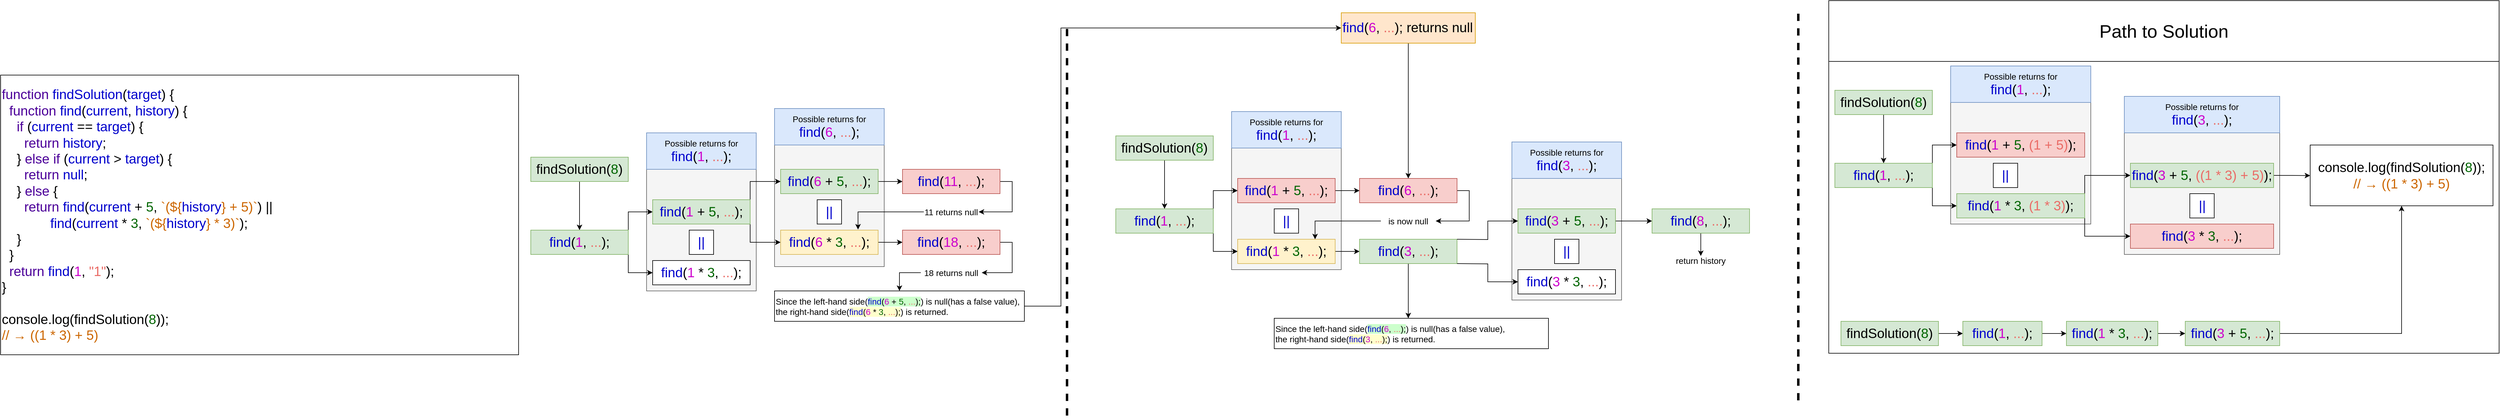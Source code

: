 <mxfile version="15.8.6" type="device"><diagram id="VNE1NAJ3izQ376dglP1c" name="Page-1"><mxGraphModel dx="3537" dy="875" grid="1" gridSize="10" guides="1" tooltips="1" connect="1" arrows="1" fold="1" page="1" pageScale="1" pageWidth="850" pageHeight="1100" math="0" shadow="0"><root><mxCell id="0"/><mxCell id="1" parent="0"/><mxCell id="nbG6zPVfvtJCVBil9K4p-174" value="&lt;div style=&quot;font-size: 22px&quot;&gt;&lt;br&gt;&lt;/div&gt;" style="rounded=0;whiteSpace=wrap;html=1;fontSize=14;fontColor=#000000;align=center;" vertex="1" parent="1"><mxGeometry x="1300" y="320" width="1100" height="480" as="geometry"/></mxCell><mxCell id="nbG6zPVfvtJCVBil9K4p-147" value="" style="rounded=0;whiteSpace=wrap;html=1;fontSize=14;fontColor=#333333;fillColor=#f5f5f5;strokeColor=#666666;" vertex="1" parent="1"><mxGeometry x="1785" y="437.5" width="255" height="200" as="geometry"/></mxCell><mxCell id="nbG6zPVfvtJCVBil9K4p-59" value="" style="rounded=0;whiteSpace=wrap;html=1;fontSize=14;fontColor=#333333;fillColor=#f5f5f5;strokeColor=#666666;" vertex="1" parent="1"><mxGeometry x="-430" y="457.5" width="180" height="200" as="geometry"/></mxCell><mxCell id="nbG6zPVfvtJCVBil9K4p-58" value="" style="rounded=0;whiteSpace=wrap;html=1;fontSize=14;fontColor=#333333;fillColor=#f5f5f5;strokeColor=#666666;" vertex="1" parent="1"><mxGeometry x="-640" y="497.5" width="180" height="200" as="geometry"/></mxCell><mxCell id="iYoLoPa4w0xKLogR83_r-1" value="&lt;div style=&quot;font-size: 22px&quot;&gt;&lt;font style=&quot;font-size: 22px&quot;&gt;&lt;font color=&quot;#4c0099&quot;&gt;function &lt;/font&gt;&lt;font color=&quot;#0000cc&quot;&gt;findSolution&lt;/font&gt;(&lt;font color=&quot;#0000cc&quot;&gt;target&lt;/font&gt;) {&lt;/font&gt;&lt;/div&gt;&lt;div style=&quot;font-size: 22px&quot;&gt;&lt;font style=&quot;font-size: 22px&quot;&gt;&amp;nbsp; &lt;font color=&quot;#4c0099&quot;&gt;function &lt;/font&gt;&lt;font color=&quot;#0000cc&quot;&gt;find&lt;/font&gt;(&lt;font color=&quot;#0000cc&quot;&gt;current&lt;/font&gt;, &lt;font color=&quot;#0000cc&quot;&gt;history&lt;/font&gt;) {&lt;/font&gt;&lt;/div&gt;&lt;div style=&quot;font-size: 22px&quot;&gt;&lt;font style=&quot;font-size: 22px&quot;&gt;&amp;nbsp; &amp;nbsp; &lt;font color=&quot;#4c0099&quot;&gt;if &lt;/font&gt;(&lt;font color=&quot;#0000cc&quot;&gt;current &lt;/font&gt;== &lt;font color=&quot;#0000cc&quot;&gt;target&lt;/font&gt;) {&lt;/font&gt;&lt;/div&gt;&lt;div style=&quot;font-size: 22px&quot;&gt;&lt;font style=&quot;font-size: 22px&quot;&gt;&amp;nbsp; &amp;nbsp; &amp;nbsp; &lt;font color=&quot;#4c0099&quot;&gt;return &lt;/font&gt;&lt;font color=&quot;#0000cc&quot;&gt;history&lt;/font&gt;;&lt;/font&gt;&lt;/div&gt;&lt;div style=&quot;font-size: 22px&quot;&gt;&lt;font style=&quot;font-size: 22px&quot;&gt;&amp;nbsp; &amp;nbsp; } &lt;font color=&quot;#4c0099&quot;&gt;else if&lt;/font&gt; (&lt;font color=&quot;#0000cc&quot;&gt;current &lt;/font&gt;&amp;gt; &lt;font color=&quot;#0000cc&quot;&gt;target&lt;/font&gt;) {&lt;/font&gt;&lt;/div&gt;&lt;div style=&quot;font-size: 22px&quot;&gt;&lt;font style=&quot;font-size: 22px&quot;&gt;&amp;nbsp; &amp;nbsp; &amp;nbsp; &lt;font color=&quot;#4c0099&quot;&gt;return&lt;/font&gt; &lt;font color=&quot;#0000cc&quot;&gt;null&lt;/font&gt;;&lt;/font&gt;&lt;/div&gt;&lt;div style=&quot;font-size: 22px&quot;&gt;&lt;font style=&quot;font-size: 22px&quot;&gt;&amp;nbsp; &amp;nbsp; } &lt;font color=&quot;#4c0099&quot;&gt;else &lt;/font&gt;{&lt;/font&gt;&lt;/div&gt;&lt;div style=&quot;font-size: 22px&quot;&gt;&lt;font style=&quot;font-size: 22px&quot;&gt;&amp;nbsp; &amp;nbsp; &amp;nbsp; &lt;font color=&quot;#4c0099&quot;&gt;return&lt;/font&gt; &lt;font color=&quot;#0000cc&quot;&gt;find&lt;/font&gt;(&lt;font color=&quot;#0000cc&quot;&gt;current &lt;/font&gt;+ &lt;font color=&quot;#006600&quot;&gt;5&lt;/font&gt;, &lt;font color=&quot;#cc6600&quot;&gt;`(${&lt;/font&gt;&lt;font color=&quot;#0000cc&quot;&gt;history&lt;/font&gt;&lt;font color=&quot;#cc6600&quot;&gt;} + 5)`&lt;/font&gt;) ||&lt;/font&gt;&lt;/div&gt;&lt;div style=&quot;font-size: 22px&quot;&gt;&lt;font style=&quot;font-size: 22px&quot;&gt;&amp;nbsp; &amp;nbsp; &amp;nbsp; &amp;nbsp; &amp;nbsp; &amp;nbsp; &amp;nbsp;&lt;font color=&quot;#0000cc&quot;&gt;find&lt;/font&gt;(&lt;font color=&quot;#0000cc&quot;&gt;current &lt;/font&gt;* &lt;font color=&quot;#006600&quot;&gt;3&lt;/font&gt;, &lt;font color=&quot;#cc6600&quot;&gt;`(${&lt;/font&gt;&lt;font color=&quot;#0000cc&quot;&gt;history&lt;/font&gt;&lt;font color=&quot;#cc6600&quot;&gt;} * 3)`&lt;/font&gt;);&lt;/font&gt;&lt;/div&gt;&lt;div style=&quot;font-size: 22px&quot;&gt;&lt;font style=&quot;font-size: 22px&quot;&gt;&amp;nbsp; &amp;nbsp; }&lt;/font&gt;&lt;/div&gt;&lt;div style=&quot;font-size: 22px&quot;&gt;&lt;font style=&quot;font-size: 22px&quot;&gt;&amp;nbsp; }&lt;/font&gt;&lt;/div&gt;&lt;div style=&quot;font-size: 22px&quot;&gt;&lt;font style=&quot;font-size: 22px&quot;&gt;&amp;nbsp; &lt;font color=&quot;#4c0099&quot;&gt;return &lt;/font&gt;&lt;font color=&quot;#0000cc&quot;&gt;find&lt;/font&gt;(&lt;font color=&quot;#cc00cc&quot;&gt;1&lt;/font&gt;, &lt;font color=&quot;#ea6b66&quot;&gt;&quot;1&quot;&lt;/font&gt;);&lt;/font&gt;&lt;/div&gt;&lt;div style=&quot;font-size: 22px&quot;&gt;&lt;font style=&quot;font-size: 22px&quot;&gt;}&lt;/font&gt;&lt;/div&gt;&lt;div style=&quot;font-size: 22px&quot;&gt;&lt;font style=&quot;font-size: 22px&quot;&gt;&lt;br&gt;&lt;/font&gt;&lt;/div&gt;&lt;div style=&quot;font-size: 22px&quot;&gt;&lt;font style=&quot;font-size: 22px&quot;&gt;console.log(findSolution(&lt;font color=&quot;#006600&quot;&gt;8&lt;/font&gt;));&lt;/font&gt;&lt;/div&gt;&lt;div style=&quot;font-size: 22px&quot;&gt;&lt;font style=&quot;font-size: 22px&quot; color=&quot;#cc6600&quot;&gt;// → ((1 * 3) + 5)&lt;/font&gt;&lt;/div&gt;" style="rounded=0;whiteSpace=wrap;html=1;align=left;" parent="1" vertex="1"><mxGeometry x="-1700" y="342.5" width="850" height="460" as="geometry"/></mxCell><mxCell id="nbG6zPVfvtJCVBil9K4p-108" style="edgeStyle=orthogonalEdgeStyle;rounded=0;orthogonalLoop=1;jettySize=auto;html=1;exitX=0.5;exitY=1;exitDx=0;exitDy=0;entryX=0.5;entryY=0;entryDx=0;entryDy=0;fontSize=14;fontColor=#FFFF99;" edge="1" parent="1" source="nbG6zPVfvtJCVBil9K4p-18" target="nbG6zPVfvtJCVBil9K4p-20"><mxGeometry relative="1" as="geometry"/></mxCell><mxCell id="nbG6zPVfvtJCVBil9K4p-18" value="&lt;span style=&quot;font-size: 22px ; text-align: left&quot;&gt;findSolution(&lt;/span&gt;&lt;font color=&quot;#006600&quot; style=&quot;font-size: 22px ; text-align: left&quot;&gt;8&lt;/font&gt;&lt;span style=&quot;font-size: 22px ; text-align: left&quot;&gt;)&lt;/span&gt;" style="rounded=0;whiteSpace=wrap;html=1;fillColor=#d5e8d4;strokeColor=#82b366;" vertex="1" parent="1"><mxGeometry x="-830" y="477.5" width="160" height="40" as="geometry"/></mxCell><mxCell id="nbG6zPVfvtJCVBil9K4p-39" style="edgeStyle=orthogonalEdgeStyle;rounded=0;orthogonalLoop=1;jettySize=auto;html=1;exitX=1;exitY=0;exitDx=0;exitDy=0;entryX=0;entryY=0.5;entryDx=0;entryDy=0;fontColor=#000000;" edge="1" parent="1" source="nbG6zPVfvtJCVBil9K4p-20" target="nbG6zPVfvtJCVBil9K4p-24"><mxGeometry relative="1" as="geometry"/></mxCell><mxCell id="nbG6zPVfvtJCVBil9K4p-40" style="edgeStyle=orthogonalEdgeStyle;rounded=0;orthogonalLoop=1;jettySize=auto;html=1;exitX=1;exitY=1;exitDx=0;exitDy=0;entryX=0;entryY=0.5;entryDx=0;entryDy=0;fontColor=#000000;" edge="1" parent="1" source="nbG6zPVfvtJCVBil9K4p-20" target="nbG6zPVfvtJCVBil9K4p-25"><mxGeometry relative="1" as="geometry"/></mxCell><mxCell id="nbG6zPVfvtJCVBil9K4p-20" value="&lt;font color=&quot;#0000cc&quot; style=&quot;font-size: 22px ; text-align: left&quot;&gt;find&lt;/font&gt;&lt;span style=&quot;font-size: 22px ; text-align: left&quot;&gt;(&lt;/span&gt;&lt;font color=&quot;#cc00cc&quot; style=&quot;font-size: 22px ; text-align: left&quot;&gt;1&lt;/font&gt;&lt;span style=&quot;font-size: 22px ; text-align: left&quot;&gt;, &lt;font color=&quot;#ea6b66&quot;&gt;...&lt;/font&gt;&lt;/span&gt;&lt;span style=&quot;font-size: 22px ; text-align: left&quot;&gt;);&lt;/span&gt;" style="rounded=0;whiteSpace=wrap;html=1;fillColor=#d5e8d4;strokeColor=#82b366;" vertex="1" parent="1"><mxGeometry x="-830" y="597.5" width="160" height="40" as="geometry"/></mxCell><mxCell id="nbG6zPVfvtJCVBil9K4p-37" style="edgeStyle=orthogonalEdgeStyle;rounded=0;orthogonalLoop=1;jettySize=auto;html=1;exitX=1;exitY=0;exitDx=0;exitDy=0;entryX=0;entryY=0.5;entryDx=0;entryDy=0;fontColor=#000000;" edge="1" parent="1" source="nbG6zPVfvtJCVBil9K4p-24" target="nbG6zPVfvtJCVBil9K4p-32"><mxGeometry relative="1" as="geometry"/></mxCell><mxCell id="nbG6zPVfvtJCVBil9K4p-38" style="edgeStyle=orthogonalEdgeStyle;rounded=0;orthogonalLoop=1;jettySize=auto;html=1;exitX=1;exitY=1;exitDx=0;exitDy=0;entryX=0;entryY=0.5;entryDx=0;entryDy=0;fontColor=#000000;" edge="1" parent="1" source="nbG6zPVfvtJCVBil9K4p-24" target="nbG6zPVfvtJCVBil9K4p-33"><mxGeometry relative="1" as="geometry"/></mxCell><mxCell id="nbG6zPVfvtJCVBil9K4p-24" value="&lt;font color=&quot;#0000cc&quot; style=&quot;font-size: 22px ; text-align: left&quot;&gt;find&lt;/font&gt;&lt;span style=&quot;font-size: 22px ; text-align: left&quot;&gt;(&lt;/span&gt;&lt;font color=&quot;#cc00cc&quot; style=&quot;font-size: 22px ; text-align: left&quot;&gt;1&lt;/font&gt;&lt;span style=&quot;font-size: 22px ; text-align: left&quot;&gt;&amp;nbsp;&lt;/span&gt;&lt;span style=&quot;font-size: 22px ; text-align: left&quot;&gt;+&amp;nbsp;&lt;/span&gt;&lt;font color=&quot;#006600&quot; style=&quot;font-size: 22px ; text-align: left&quot;&gt;5&lt;/font&gt;&lt;span style=&quot;font-size: 22px ; text-align: left&quot;&gt;,&lt;/span&gt;&lt;span style=&quot;font-size: 22px ; text-align: left&quot;&gt;&amp;nbsp;&lt;font color=&quot;#ea6b66&quot;&gt;...&lt;/font&gt;&lt;/span&gt;&lt;span style=&quot;font-size: 22px ; text-align: left&quot;&gt;);&lt;/span&gt;" style="rounded=0;whiteSpace=wrap;html=1;fillColor=#d5e8d4;strokeColor=#82b366;" vertex="1" parent="1"><mxGeometry x="-630" y="547.5" width="160" height="40" as="geometry"/></mxCell><mxCell id="nbG6zPVfvtJCVBil9K4p-25" value="&lt;font color=&quot;#0000cc&quot; style=&quot;font-size: 22px ; text-align: left&quot;&gt;find&lt;/font&gt;&lt;span style=&quot;font-size: 22px ; text-align: left&quot;&gt;(&lt;/span&gt;&lt;font color=&quot;#cc00cc&quot; style=&quot;font-size: 22px ; text-align: left&quot;&gt;1&amp;nbsp;&lt;/font&gt;&lt;span style=&quot;font-size: 22px ; text-align: left&quot;&gt;*&amp;nbsp;&lt;/span&gt;&lt;font color=&quot;#006600&quot; style=&quot;font-size: 22px ; text-align: left&quot;&gt;3&lt;/font&gt;&lt;span style=&quot;font-size: 22px ; text-align: left&quot;&gt;, &lt;font color=&quot;#ea6b66&quot;&gt;...&lt;/font&gt;&lt;/span&gt;&lt;span style=&quot;font-size: 22px ; text-align: left&quot;&gt;);&lt;/span&gt;" style="rounded=0;whiteSpace=wrap;html=1;fontColor=#000000;" vertex="1" parent="1"><mxGeometry x="-630" y="647.5" width="160" height="40" as="geometry"/></mxCell><mxCell id="nbG6zPVfvtJCVBil9K4p-28" value="&lt;div style=&quot;text-align: left&quot;&gt;&lt;span style=&quot;font-size: 22px&quot;&gt;&lt;font color=&quot;#0000cc&quot;&gt;||&lt;/font&gt;&lt;/span&gt;&lt;/div&gt;" style="rounded=0;whiteSpace=wrap;html=1;fontColor=#000000;" vertex="1" parent="1"><mxGeometry x="-570" y="597.5" width="40" height="40" as="geometry"/></mxCell><mxCell id="nbG6zPVfvtJCVBil9K4p-42" style="edgeStyle=orthogonalEdgeStyle;rounded=0;orthogonalLoop=1;jettySize=auto;html=1;exitX=1;exitY=0.5;exitDx=0;exitDy=0;fontColor=#000000;" edge="1" parent="1" source="nbG6zPVfvtJCVBil9K4p-32"><mxGeometry relative="1" as="geometry"><mxPoint x="-220" y="517.5" as="targetPoint"/></mxGeometry></mxCell><mxCell id="nbG6zPVfvtJCVBil9K4p-32" value="&lt;font color=&quot;#0000cc&quot; style=&quot;font-size: 22px ; text-align: left&quot;&gt;find&lt;/font&gt;&lt;span style=&quot;font-size: 22px ; text-align: left&quot;&gt;(&lt;/span&gt;&lt;font color=&quot;#cc00cc&quot; style=&quot;font-size: 22px ; text-align: left&quot;&gt;6&amp;nbsp;&lt;/font&gt;&lt;span style=&quot;font-size: 22px ; text-align: left&quot;&gt;+&amp;nbsp;&lt;/span&gt;&lt;font color=&quot;#006600&quot; style=&quot;font-size: 22px ; text-align: left&quot;&gt;5&lt;/font&gt;&lt;font style=&quot;font-size: 22px ; text-align: left&quot;&gt;,&lt;/font&gt;&lt;span style=&quot;font-size: 22px ; text-align: left&quot;&gt;&amp;nbsp;&lt;font color=&quot;#ea6b66&quot;&gt;...&lt;/font&gt;&lt;/span&gt;&lt;span style=&quot;font-size: 22px ; text-align: left&quot;&gt;);&lt;/span&gt;" style="rounded=0;whiteSpace=wrap;html=1;fillColor=#d5e8d4;strokeColor=#82b366;" vertex="1" parent="1"><mxGeometry x="-420" y="497.5" width="160" height="40" as="geometry"/></mxCell><mxCell id="nbG6zPVfvtJCVBil9K4p-53" style="edgeStyle=orthogonalEdgeStyle;rounded=0;orthogonalLoop=1;jettySize=auto;html=1;exitX=1;exitY=0.5;exitDx=0;exitDy=0;entryX=0;entryY=0.5;entryDx=0;entryDy=0;fontSize=14;fontColor=#000000;" edge="1" parent="1" source="nbG6zPVfvtJCVBil9K4p-33" target="nbG6zPVfvtJCVBil9K4p-51"><mxGeometry relative="1" as="geometry"/></mxCell><mxCell id="nbG6zPVfvtJCVBil9K4p-33" value="&lt;font color=&quot;#0000cc&quot; style=&quot;font-size: 22px ; text-align: left&quot;&gt;find&lt;/font&gt;&lt;span style=&quot;font-size: 22px ; text-align: left&quot;&gt;(&lt;/span&gt;&lt;font color=&quot;#cc00cc&quot; style=&quot;font-size: 22px ; text-align: left&quot;&gt;6&amp;nbsp;&lt;/font&gt;&lt;span style=&quot;font-size: 22px ; text-align: left&quot;&gt;*&amp;nbsp;&lt;/span&gt;&lt;font color=&quot;#006600&quot; style=&quot;font-size: 22px ; text-align: left&quot;&gt;3&lt;/font&gt;&lt;font style=&quot;font-size: 22px ; text-align: left&quot;&gt;,&lt;/font&gt;&lt;span style=&quot;font-size: 22px ; text-align: left&quot;&gt;&amp;nbsp;&lt;font color=&quot;#ea6b66&quot;&gt;...&lt;/font&gt;&lt;/span&gt;&lt;span style=&quot;font-size: 22px ; text-align: left&quot;&gt;);&lt;/span&gt;" style="rounded=0;whiteSpace=wrap;html=1;fillColor=#fff2cc;strokeColor=#d6b656;" vertex="1" parent="1"><mxGeometry x="-420" y="597.5" width="160" height="40" as="geometry"/></mxCell><mxCell id="nbG6zPVfvtJCVBil9K4p-36" value="&lt;div style=&quot;text-align: left&quot;&gt;&lt;span style=&quot;font-size: 22px&quot;&gt;&lt;font color=&quot;#0000cc&quot;&gt;||&lt;/font&gt;&lt;/span&gt;&lt;/div&gt;" style="rounded=0;whiteSpace=wrap;html=1;fontColor=#000000;" vertex="1" parent="1"><mxGeometry x="-360" y="547.5" width="40" height="40" as="geometry"/></mxCell><mxCell id="nbG6zPVfvtJCVBil9K4p-52" style="edgeStyle=orthogonalEdgeStyle;rounded=0;orthogonalLoop=1;jettySize=auto;html=1;exitX=1;exitY=0.5;exitDx=0;exitDy=0;entryX=1;entryY=0.5;entryDx=0;entryDy=0;fontSize=14;fontColor=#000000;" edge="1" parent="1" source="nbG6zPVfvtJCVBil9K4p-43" target="nbG6zPVfvtJCVBil9K4p-45"><mxGeometry relative="1" as="geometry"/></mxCell><mxCell id="nbG6zPVfvtJCVBil9K4p-43" value="&lt;font color=&quot;#0000cc&quot; style=&quot;font-size: 22px ; text-align: left&quot;&gt;find&lt;/font&gt;&lt;span style=&quot;font-size: 22px ; text-align: left&quot;&gt;(&lt;/span&gt;&lt;font color=&quot;#cc00cc&quot; style=&quot;font-size: 22px ; text-align: left&quot;&gt;11&lt;/font&gt;&lt;font style=&quot;font-size: 22px ; text-align: left&quot;&gt;,&lt;/font&gt;&lt;span style=&quot;font-size: 22px ; text-align: left&quot;&gt;&amp;nbsp;&lt;font color=&quot;#ea6b66&quot;&gt;...&lt;/font&gt;&lt;/span&gt;&lt;span style=&quot;font-size: 22px ; text-align: left&quot;&gt;);&lt;/span&gt;" style="rounded=0;whiteSpace=wrap;html=1;fillColor=#f8cecc;strokeColor=#b85450;" vertex="1" parent="1"><mxGeometry x="-220" y="497.5" width="160" height="40" as="geometry"/></mxCell><mxCell id="nbG6zPVfvtJCVBil9K4p-50" style="edgeStyle=orthogonalEdgeStyle;rounded=0;orthogonalLoop=1;jettySize=auto;html=1;exitX=0;exitY=0.5;exitDx=0;exitDy=0;entryX=0.794;entryY=-0.025;entryDx=0;entryDy=0;entryPerimeter=0;fontSize=14;fontColor=#000000;" edge="1" parent="1" source="nbG6zPVfvtJCVBil9K4p-45" target="nbG6zPVfvtJCVBil9K4p-33"><mxGeometry relative="1" as="geometry"/></mxCell><mxCell id="nbG6zPVfvtJCVBil9K4p-45" value="&lt;font style=&quot;font-size: 14px&quot;&gt;11 returns null&lt;/font&gt;" style="text;html=1;strokeColor=none;fillColor=none;align=center;verticalAlign=middle;whiteSpace=wrap;rounded=0;fontColor=#000000;" vertex="1" parent="1"><mxGeometry x="-185" y="560" width="90" height="15" as="geometry"/></mxCell><mxCell id="nbG6zPVfvtJCVBil9K4p-55" style="edgeStyle=orthogonalEdgeStyle;rounded=0;orthogonalLoop=1;jettySize=auto;html=1;exitX=1;exitY=0.5;exitDx=0;exitDy=0;entryX=1;entryY=0.5;entryDx=0;entryDy=0;fontSize=14;fontColor=#000000;" edge="1" parent="1" source="nbG6zPVfvtJCVBil9K4p-51" target="nbG6zPVfvtJCVBil9K4p-54"><mxGeometry relative="1" as="geometry"/></mxCell><mxCell id="nbG6zPVfvtJCVBil9K4p-51" value="&lt;font color=&quot;#0000cc&quot; style=&quot;font-size: 22px ; text-align: left&quot;&gt;find&lt;/font&gt;&lt;span style=&quot;font-size: 22px ; text-align: left&quot;&gt;(&lt;/span&gt;&lt;font color=&quot;#cc00cc&quot; style=&quot;font-size: 22px ; text-align: left&quot;&gt;18&lt;/font&gt;&lt;font style=&quot;font-size: 22px ; text-align: left&quot;&gt;,&lt;/font&gt;&lt;span style=&quot;font-size: 22px ; text-align: left&quot;&gt;&amp;nbsp;&lt;font color=&quot;#ea6b66&quot;&gt;...&lt;/font&gt;&lt;/span&gt;&lt;span style=&quot;font-size: 22px ; text-align: left&quot;&gt;);&lt;/span&gt;" style="rounded=0;whiteSpace=wrap;html=1;fillColor=#f8cecc;strokeColor=#b85450;" vertex="1" parent="1"><mxGeometry x="-220" y="597.5" width="160" height="40" as="geometry"/></mxCell><mxCell id="nbG6zPVfvtJCVBil9K4p-61" style="edgeStyle=orthogonalEdgeStyle;rounded=0;orthogonalLoop=1;jettySize=auto;html=1;exitX=0;exitY=0.5;exitDx=0;exitDy=0;entryX=0.5;entryY=0;entryDx=0;entryDy=0;fontSize=14;fontColor=#FFFF99;" edge="1" parent="1" source="nbG6zPVfvtJCVBil9K4p-54" target="nbG6zPVfvtJCVBil9K4p-56"><mxGeometry relative="1" as="geometry"/></mxCell><mxCell id="nbG6zPVfvtJCVBil9K4p-54" value="&lt;font style=&quot;font-size: 14px&quot;&gt;18 returns null&lt;/font&gt;" style="text;html=1;strokeColor=none;fillColor=none;align=center;verticalAlign=middle;whiteSpace=wrap;rounded=0;fontColor=#000000;" vertex="1" parent="1"><mxGeometry x="-190" y="660" width="100" height="15" as="geometry"/></mxCell><mxCell id="nbG6zPVfvtJCVBil9K4p-171" style="edgeStyle=orthogonalEdgeStyle;rounded=0;orthogonalLoop=1;jettySize=auto;html=1;exitX=1;exitY=0.5;exitDx=0;exitDy=0;entryX=0;entryY=0.5;entryDx=0;entryDy=0;fontSize=14;fontColor=#FFFF99;strokeWidth=1;" edge="1" parent="1" source="nbG6zPVfvtJCVBil9K4p-56" target="nbG6zPVfvtJCVBil9K4p-169"><mxGeometry relative="1" as="geometry"><Array as="points"><mxPoint x="40" y="722"/><mxPoint x="40" y="265"/></Array></mxGeometry></mxCell><mxCell id="nbG6zPVfvtJCVBil9K4p-56" value="Since the left-hand side(&lt;font style=&quot;font-size: 14px ; background-color: rgb(204 , 255 , 204)&quot;&gt;&lt;font color=&quot;#0000cc&quot; style=&quot;font-size: 14px&quot;&gt;find&lt;/font&gt;(&lt;font color=&quot;#cc00cc&quot; style=&quot;font-size: 14px&quot;&gt;6&amp;nbsp;&lt;/font&gt;+&amp;nbsp;&lt;font color=&quot;#006600&quot; style=&quot;font-size: 14px&quot;&gt;5&lt;/font&gt;&lt;font style=&quot;font-size: 14px&quot;&gt;,&lt;/font&gt;&amp;nbsp;&lt;font color=&quot;#ea6b66&quot; style=&quot;font-size: 14px&quot;&gt;...&lt;/font&gt;);&lt;/font&gt;) is null(has a false value),&lt;br&gt;the right-hand side(&lt;font style=&quot;font-size: 14px ; background-color: rgb(255 , 255 , 204)&quot;&gt;&lt;font color=&quot;#0000cc&quot; style=&quot;font-size: 14px&quot;&gt;find&lt;/font&gt;(&lt;font color=&quot;#cc00cc&quot; style=&quot;font-size: 14px&quot;&gt;6&amp;nbsp;&lt;/font&gt;*&amp;nbsp;&lt;font color=&quot;#006600&quot; style=&quot;font-size: 14px&quot;&gt;3&lt;/font&gt;&lt;font style=&quot;font-size: 14px&quot;&gt;,&lt;/font&gt;&amp;nbsp;&lt;font color=&quot;#ea6b66&quot; style=&quot;font-size: 14px&quot;&gt;...&lt;/font&gt;);&lt;/font&gt;) is returned." style="rounded=0;whiteSpace=wrap;html=1;fontSize=14;fontColor=#000000;align=left;" vertex="1" parent="1"><mxGeometry x="-430" y="697.5" width="410" height="50" as="geometry"/></mxCell><mxCell id="nbG6zPVfvtJCVBil9K4p-57" value="Possible returns for&lt;br&gt;&lt;font color=&quot;#0000cc&quot; style=&quot;font-size: 22px ; text-align: left&quot;&gt;find&lt;/font&gt;&lt;span style=&quot;font-size: 22px ; text-align: left&quot;&gt;(&lt;/span&gt;&lt;font color=&quot;#cc00cc&quot; style=&quot;font-size: 22px ; text-align: left&quot;&gt;1&lt;/font&gt;&lt;span style=&quot;font-size: 22px ; text-align: left&quot;&gt;,&lt;/span&gt;&lt;span style=&quot;font-size: 22px ; text-align: left&quot;&gt;&amp;nbsp;&lt;font color=&quot;#ea6b66&quot;&gt;...&lt;/font&gt;&lt;/span&gt;&lt;span style=&quot;font-size: 22px ; text-align: left&quot;&gt;);&lt;/span&gt;" style="rounded=0;whiteSpace=wrap;html=1;fontSize=14;fillColor=#dae8fc;strokeColor=#6c8ebf;" vertex="1" parent="1"><mxGeometry x="-640" y="437.5" width="180" height="60" as="geometry"/></mxCell><mxCell id="nbG6zPVfvtJCVBil9K4p-60" value="Possible returns for&lt;br&gt;&lt;font color=&quot;#0000cc&quot; style=&quot;font-size: 22px ; text-align: left&quot;&gt;find&lt;/font&gt;&lt;span style=&quot;font-size: 22px ; text-align: left&quot;&gt;(&lt;/span&gt;&lt;font color=&quot;#cc00cc&quot; style=&quot;font-size: 22px ; text-align: left&quot;&gt;6&lt;/font&gt;&lt;span style=&quot;font-size: 22px ; text-align: left&quot;&gt;,&lt;/span&gt;&lt;span style=&quot;font-size: 22px ; text-align: left&quot;&gt;&amp;nbsp;&lt;font color=&quot;#ea6b66&quot;&gt;...&lt;/font&gt;&lt;/span&gt;&lt;span style=&quot;font-size: 22px ; text-align: left&quot;&gt;);&lt;/span&gt;" style="rounded=0;whiteSpace=wrap;html=1;fontSize=14;fillColor=#dae8fc;strokeColor=#6c8ebf;" vertex="1" parent="1"><mxGeometry x="-430" y="397.5" width="180" height="60" as="geometry"/></mxCell><mxCell id="nbG6zPVfvtJCVBil9K4p-62" value="" style="rounded=0;whiteSpace=wrap;html=1;fontSize=14;fontColor=#333333;fillColor=#f5f5f5;strokeColor=#666666;" vertex="1" parent="1"><mxGeometry x="320" y="462.5" width="180" height="200" as="geometry"/></mxCell><mxCell id="nbG6zPVfvtJCVBil9K4p-109" style="edgeStyle=orthogonalEdgeStyle;rounded=0;orthogonalLoop=1;jettySize=auto;html=1;exitX=0.5;exitY=1;exitDx=0;exitDy=0;entryX=0.5;entryY=0;entryDx=0;entryDy=0;fontSize=14;fontColor=#FFFF99;" edge="1" parent="1" source="nbG6zPVfvtJCVBil9K4p-64" target="nbG6zPVfvtJCVBil9K4p-67"><mxGeometry relative="1" as="geometry"/></mxCell><mxCell id="nbG6zPVfvtJCVBil9K4p-64" value="&lt;span style=&quot;font-size: 22px ; text-align: left&quot;&gt;findSolution(&lt;/span&gt;&lt;font color=&quot;#006600&quot; style=&quot;font-size: 22px ; text-align: left&quot;&gt;8&lt;/font&gt;&lt;span style=&quot;font-size: 22px ; text-align: left&quot;&gt;)&lt;/span&gt;" style="rounded=0;whiteSpace=wrap;html=1;fillColor=#d5e8d4;strokeColor=#82b366;" vertex="1" parent="1"><mxGeometry x="130" y="442.5" width="160" height="40" as="geometry"/></mxCell><mxCell id="nbG6zPVfvtJCVBil9K4p-65" style="edgeStyle=orthogonalEdgeStyle;rounded=0;orthogonalLoop=1;jettySize=auto;html=1;exitX=1;exitY=0;exitDx=0;exitDy=0;entryX=0;entryY=0.5;entryDx=0;entryDy=0;fontColor=#000000;" edge="1" parent="1" source="nbG6zPVfvtJCVBil9K4p-67" target="nbG6zPVfvtJCVBil9K4p-68"><mxGeometry relative="1" as="geometry"/></mxCell><mxCell id="nbG6zPVfvtJCVBil9K4p-66" style="edgeStyle=orthogonalEdgeStyle;rounded=0;orthogonalLoop=1;jettySize=auto;html=1;exitX=1;exitY=1;exitDx=0;exitDy=0;entryX=0;entryY=0.5;entryDx=0;entryDy=0;fontColor=#000000;" edge="1" parent="1" source="nbG6zPVfvtJCVBil9K4p-67" target="nbG6zPVfvtJCVBil9K4p-69"><mxGeometry relative="1" as="geometry"/></mxCell><mxCell id="nbG6zPVfvtJCVBil9K4p-67" value="&lt;font color=&quot;#0000cc&quot; style=&quot;font-size: 22px ; text-align: left&quot;&gt;find&lt;/font&gt;&lt;span style=&quot;font-size: 22px ; text-align: left&quot;&gt;(&lt;/span&gt;&lt;font color=&quot;#cc00cc&quot; style=&quot;font-size: 22px ; text-align: left&quot;&gt;1&lt;/font&gt;&lt;span style=&quot;font-size: 22px ; text-align: left&quot;&gt;, &lt;font color=&quot;#ea6b66&quot;&gt;...&lt;/font&gt;&lt;/span&gt;&lt;span style=&quot;font-size: 22px ; text-align: left&quot;&gt;);&lt;/span&gt;" style="rounded=0;whiteSpace=wrap;html=1;fillColor=#d5e8d4;strokeColor=#82b366;" vertex="1" parent="1"><mxGeometry x="130" y="562.5" width="160" height="40" as="geometry"/></mxCell><mxCell id="nbG6zPVfvtJCVBil9K4p-88" style="edgeStyle=orthogonalEdgeStyle;rounded=0;orthogonalLoop=1;jettySize=auto;html=1;exitX=1;exitY=0.5;exitDx=0;exitDy=0;entryX=0;entryY=0.5;entryDx=0;entryDy=0;fontSize=14;fontColor=#FFFF99;" edge="1" parent="1" source="nbG6zPVfvtJCVBil9K4p-68" target="nbG6zPVfvtJCVBil9K4p-79"><mxGeometry relative="1" as="geometry"/></mxCell><mxCell id="nbG6zPVfvtJCVBil9K4p-68" value="&lt;font color=&quot;#0000cc&quot; style=&quot;font-size: 22px ; text-align: left&quot;&gt;find&lt;/font&gt;&lt;span style=&quot;font-size: 22px ; text-align: left&quot;&gt;(&lt;/span&gt;&lt;font color=&quot;#cc00cc&quot; style=&quot;font-size: 22px ; text-align: left&quot;&gt;1&lt;/font&gt;&lt;span style=&quot;font-size: 22px ; text-align: left&quot;&gt;&amp;nbsp;&lt;/span&gt;&lt;span style=&quot;font-size: 22px ; text-align: left&quot;&gt;+&amp;nbsp;&lt;/span&gt;&lt;font color=&quot;#006600&quot; style=&quot;font-size: 22px ; text-align: left&quot;&gt;5&lt;/font&gt;&lt;span style=&quot;font-size: 22px ; text-align: left&quot;&gt;,&lt;/span&gt;&lt;span style=&quot;font-size: 22px ; text-align: left&quot;&gt;&amp;nbsp;&lt;font color=&quot;#ea6b66&quot;&gt;...&lt;/font&gt;&lt;/span&gt;&lt;span style=&quot;font-size: 22px ; text-align: left&quot;&gt;);&lt;/span&gt;" style="rounded=0;whiteSpace=wrap;html=1;fillColor=#f8cecc;strokeColor=#b85450;" vertex="1" parent="1"><mxGeometry x="330" y="512.5" width="160" height="40" as="geometry"/></mxCell><mxCell id="nbG6zPVfvtJCVBil9K4p-90" style="edgeStyle=orthogonalEdgeStyle;rounded=0;orthogonalLoop=1;jettySize=auto;html=1;exitX=1;exitY=0.5;exitDx=0;exitDy=0;entryX=0;entryY=0.5;entryDx=0;entryDy=0;fontSize=14;fontColor=#FFFF99;" edge="1" parent="1" source="nbG6zPVfvtJCVBil9K4p-69" target="nbG6zPVfvtJCVBil9K4p-83"><mxGeometry relative="1" as="geometry"/></mxCell><mxCell id="nbG6zPVfvtJCVBil9K4p-69" value="&lt;font color=&quot;#0000cc&quot; style=&quot;font-size: 22px ; text-align: left&quot;&gt;find&lt;/font&gt;&lt;span style=&quot;font-size: 22px ; text-align: left&quot;&gt;(&lt;/span&gt;&lt;font color=&quot;#cc00cc&quot; style=&quot;font-size: 22px ; text-align: left&quot;&gt;1&amp;nbsp;&lt;/font&gt;&lt;span style=&quot;font-size: 22px ; text-align: left&quot;&gt;*&amp;nbsp;&lt;/span&gt;&lt;font color=&quot;#006600&quot; style=&quot;font-size: 22px ; text-align: left&quot;&gt;3&lt;/font&gt;&lt;span style=&quot;font-size: 22px ; text-align: left&quot;&gt;, &lt;font color=&quot;#ea6b66&quot;&gt;...&lt;/font&gt;&lt;/span&gt;&lt;span style=&quot;font-size: 22px ; text-align: left&quot;&gt;);&lt;/span&gt;" style="rounded=0;whiteSpace=wrap;html=1;fillColor=#fff2cc;strokeColor=#d6b656;" vertex="1" parent="1"><mxGeometry x="330" y="612.5" width="160" height="40" as="geometry"/></mxCell><mxCell id="nbG6zPVfvtJCVBil9K4p-71" value="Possible returns for&lt;br&gt;&lt;font color=&quot;#0000cc&quot; style=&quot;font-size: 22px ; text-align: left&quot;&gt;find&lt;/font&gt;&lt;span style=&quot;font-size: 22px ; text-align: left&quot;&gt;(&lt;/span&gt;&lt;font color=&quot;#cc00cc&quot; style=&quot;font-size: 22px ; text-align: left&quot;&gt;1&lt;/font&gt;&lt;span style=&quot;font-size: 22px ; text-align: left&quot;&gt;,&lt;/span&gt;&lt;span style=&quot;font-size: 22px ; text-align: left&quot;&gt;&amp;nbsp;&lt;font color=&quot;#ea6b66&quot;&gt;...&lt;/font&gt;&lt;/span&gt;&lt;span style=&quot;font-size: 22px ; text-align: left&quot;&gt;);&lt;/span&gt;" style="rounded=0;whiteSpace=wrap;html=1;fontSize=14;fillColor=#dae8fc;strokeColor=#6c8ebf;" vertex="1" parent="1"><mxGeometry x="320" y="402.5" width="180" height="60" as="geometry"/></mxCell><mxCell id="nbG6zPVfvtJCVBil9K4p-77" value="&lt;div style=&quot;text-align: left&quot;&gt;&lt;span style=&quot;font-size: 22px&quot;&gt;&lt;font color=&quot;#0000cc&quot;&gt;||&lt;/font&gt;&lt;/span&gt;&lt;/div&gt;" style="rounded=0;whiteSpace=wrap;html=1;fontColor=#000000;" vertex="1" parent="1"><mxGeometry x="390" y="562.5" width="40" height="40" as="geometry"/></mxCell><mxCell id="nbG6zPVfvtJCVBil9K4p-78" style="edgeStyle=orthogonalEdgeStyle;rounded=0;orthogonalLoop=1;jettySize=auto;html=1;exitX=1;exitY=0.5;exitDx=0;exitDy=0;entryX=1;entryY=0.5;entryDx=0;entryDy=0;fontSize=14;fontColor=#000000;" edge="1" parent="1" source="nbG6zPVfvtJCVBil9K4p-79" target="nbG6zPVfvtJCVBil9K4p-81"><mxGeometry relative="1" as="geometry"/></mxCell><mxCell id="nbG6zPVfvtJCVBil9K4p-79" value="&lt;font color=&quot;#0000cc&quot; style=&quot;font-size: 22px ; text-align: left&quot;&gt;find&lt;/font&gt;&lt;span style=&quot;font-size: 22px ; text-align: left&quot;&gt;(&lt;/span&gt;&lt;font color=&quot;#cc00cc&quot; style=&quot;font-size: 22px ; text-align: left&quot;&gt;6&lt;/font&gt;&lt;font style=&quot;font-size: 22px ; text-align: left&quot;&gt;,&lt;/font&gt;&lt;span style=&quot;font-size: 22px ; text-align: left&quot;&gt;&amp;nbsp;&lt;font color=&quot;#ea6b66&quot;&gt;...&lt;/font&gt;&lt;/span&gt;&lt;span style=&quot;font-size: 22px ; text-align: left&quot;&gt;);&lt;/span&gt;" style="rounded=0;whiteSpace=wrap;html=1;fillColor=#f8cecc;strokeColor=#b85450;" vertex="1" parent="1"><mxGeometry x="530" y="512.5" width="160" height="40" as="geometry"/></mxCell><mxCell id="nbG6zPVfvtJCVBil9K4p-80" style="edgeStyle=orthogonalEdgeStyle;rounded=0;orthogonalLoop=1;jettySize=auto;html=1;exitX=0;exitY=0.5;exitDx=0;exitDy=0;entryX=0.794;entryY=0;entryDx=0;entryDy=0;entryPerimeter=0;fontSize=14;fontColor=#000000;" edge="1" parent="1" source="nbG6zPVfvtJCVBil9K4p-81" target="nbG6zPVfvtJCVBil9K4p-69"><mxGeometry relative="1" as="geometry"><mxPoint x="457.04" y="601.5" as="targetPoint"/></mxGeometry></mxCell><mxCell id="nbG6zPVfvtJCVBil9K4p-81" value="&lt;span style=&quot;font-size: 14px&quot;&gt;is now null&lt;/span&gt;" style="text;html=1;strokeColor=none;fillColor=none;align=center;verticalAlign=middle;whiteSpace=wrap;rounded=0;fontColor=#000000;" vertex="1" parent="1"><mxGeometry x="565" y="575" width="90" height="15" as="geometry"/></mxCell><mxCell id="nbG6zPVfvtJCVBil9K4p-89" style="edgeStyle=orthogonalEdgeStyle;rounded=0;orthogonalLoop=1;jettySize=auto;html=1;exitX=0.5;exitY=1;exitDx=0;exitDy=0;entryX=0.5;entryY=0;entryDx=0;entryDy=0;fontSize=14;fontColor=#FFFF99;" edge="1" parent="1" source="nbG6zPVfvtJCVBil9K4p-83"><mxGeometry relative="1" as="geometry"><mxPoint x="610" y="742.5" as="targetPoint"/></mxGeometry></mxCell><mxCell id="nbG6zPVfvtJCVBil9K4p-83" value="&lt;font color=&quot;#0000cc&quot; style=&quot;font-size: 22px ; text-align: left&quot;&gt;find&lt;/font&gt;&lt;span style=&quot;font-size: 22px ; text-align: left&quot;&gt;(&lt;/span&gt;&lt;font color=&quot;#cc00cc&quot; style=&quot;font-size: 22px ; text-align: left&quot;&gt;3&lt;/font&gt;&lt;font style=&quot;font-size: 22px ; text-align: left&quot;&gt;,&lt;/font&gt;&lt;span style=&quot;font-size: 22px ; text-align: left&quot;&gt;&amp;nbsp;&lt;font color=&quot;#ea6b66&quot;&gt;...&lt;/font&gt;&lt;/span&gt;&lt;span style=&quot;font-size: 22px ; text-align: left&quot;&gt;);&lt;/span&gt;" style="rounded=0;whiteSpace=wrap;html=1;fillColor=#d5e8d4;strokeColor=#82b366;" vertex="1" parent="1"><mxGeometry x="530" y="612.5" width="160" height="40" as="geometry"/></mxCell><mxCell id="nbG6zPVfvtJCVBil9K4p-93" value="Since the left-hand side(&lt;font style=&quot;font-size: 14px ; background-color: rgb(204 , 255 , 204)&quot;&gt;&lt;font color=&quot;#0000cc&quot; style=&quot;font-size: 14px&quot;&gt;find&lt;/font&gt;(&lt;font color=&quot;#cc00cc&quot; style=&quot;font-size: 14px&quot;&gt;6&lt;/font&gt;&lt;font style=&quot;font-size: 14px&quot;&gt;,&lt;/font&gt;&amp;nbsp;&lt;font color=&quot;#ea6b66&quot; style=&quot;font-size: 14px&quot;&gt;...&lt;/font&gt;);&lt;/font&gt;) is null(has a false value),&lt;br&gt;the right-hand side(&lt;font style=&quot;font-size: 14px ; background-color: rgb(255 , 255 , 204)&quot;&gt;&lt;font color=&quot;#0000cc&quot; style=&quot;font-size: 14px&quot;&gt;find&lt;/font&gt;(&lt;font color=&quot;#cc00cc&quot; style=&quot;font-size: 14px&quot;&gt;3&lt;/font&gt;&lt;font style=&quot;font-size: 14px&quot;&gt;,&lt;/font&gt;&amp;nbsp;&lt;font color=&quot;#ea6b66&quot; style=&quot;font-size: 14px&quot;&gt;...&lt;/font&gt;);&lt;/font&gt;) is returned." style="rounded=0;whiteSpace=wrap;html=1;fontSize=14;fontColor=#000000;align=left;" vertex="1" parent="1"><mxGeometry x="390" y="742.5" width="450" height="50" as="geometry"/></mxCell><mxCell id="nbG6zPVfvtJCVBil9K4p-94" value="" style="rounded=0;whiteSpace=wrap;html=1;fontSize=14;fontColor=#333333;fillColor=#f5f5f5;strokeColor=#666666;" vertex="1" parent="1"><mxGeometry x="780" y="512.5" width="180" height="200" as="geometry"/></mxCell><mxCell id="nbG6zPVfvtJCVBil9K4p-95" style="edgeStyle=orthogonalEdgeStyle;rounded=0;orthogonalLoop=1;jettySize=auto;html=1;exitX=1;exitY=0;exitDx=0;exitDy=0;entryX=0;entryY=0.5;entryDx=0;entryDy=0;fontColor=#000000;" edge="1" parent="1" target="nbG6zPVfvtJCVBil9K4p-100"><mxGeometry relative="1" as="geometry"><mxPoint x="690" y="612.5" as="sourcePoint"/></mxGeometry></mxCell><mxCell id="nbG6zPVfvtJCVBil9K4p-96" style="edgeStyle=orthogonalEdgeStyle;rounded=0;orthogonalLoop=1;jettySize=auto;html=1;exitX=1;exitY=1;exitDx=0;exitDy=0;entryX=0;entryY=0.5;entryDx=0;entryDy=0;fontColor=#000000;" edge="1" parent="1" target="nbG6zPVfvtJCVBil9K4p-101"><mxGeometry relative="1" as="geometry"><mxPoint x="690" y="652.5" as="sourcePoint"/></mxGeometry></mxCell><mxCell id="nbG6zPVfvtJCVBil9K4p-104" style="edgeStyle=orthogonalEdgeStyle;rounded=0;orthogonalLoop=1;jettySize=auto;html=1;exitX=1;exitY=0.5;exitDx=0;exitDy=0;fontSize=14;fontColor=#FFFF99;" edge="1" parent="1" source="nbG6zPVfvtJCVBil9K4p-100"><mxGeometry relative="1" as="geometry"><mxPoint x="1010" y="582.5" as="targetPoint"/></mxGeometry></mxCell><mxCell id="nbG6zPVfvtJCVBil9K4p-100" value="&lt;font color=&quot;#0000cc&quot; style=&quot;font-size: 22px ; text-align: left&quot;&gt;find&lt;/font&gt;&lt;span style=&quot;font-size: 22px ; text-align: left&quot;&gt;(&lt;/span&gt;&lt;font color=&quot;#cc00cc&quot; style=&quot;font-size: 22px ; text-align: left&quot;&gt;3&lt;/font&gt;&lt;span style=&quot;font-size: 22px ; text-align: left&quot;&gt;&amp;nbsp;&lt;/span&gt;&lt;span style=&quot;font-size: 22px ; text-align: left&quot;&gt;+&amp;nbsp;&lt;/span&gt;&lt;font color=&quot;#006600&quot; style=&quot;font-size: 22px ; text-align: left&quot;&gt;5&lt;/font&gt;&lt;span style=&quot;font-size: 22px ; text-align: left&quot;&gt;,&lt;/span&gt;&lt;span style=&quot;font-size: 22px ; text-align: left&quot;&gt;&amp;nbsp;&lt;font color=&quot;#ea6b66&quot;&gt;...&lt;/font&gt;&lt;/span&gt;&lt;span style=&quot;font-size: 22px ; text-align: left&quot;&gt;);&lt;/span&gt;" style="rounded=0;whiteSpace=wrap;html=1;fillColor=#d5e8d4;strokeColor=#82b366;" vertex="1" parent="1"><mxGeometry x="790" y="562.5" width="160" height="40" as="geometry"/></mxCell><mxCell id="nbG6zPVfvtJCVBil9K4p-101" value="&lt;font color=&quot;#0000cc&quot; style=&quot;font-size: 22px ; text-align: left&quot;&gt;find&lt;/font&gt;&lt;span style=&quot;font-size: 22px ; text-align: left&quot;&gt;(&lt;/span&gt;&lt;font color=&quot;#cc00cc&quot; style=&quot;font-size: 22px ; text-align: left&quot;&gt;3&amp;nbsp;&lt;/font&gt;&lt;span style=&quot;font-size: 22px ; text-align: left&quot;&gt;*&amp;nbsp;&lt;/span&gt;&lt;font color=&quot;#006600&quot; style=&quot;font-size: 22px ; text-align: left&quot;&gt;3&lt;/font&gt;&lt;span style=&quot;font-size: 22px ; text-align: left&quot;&gt;, &lt;font color=&quot;#ea6b66&quot;&gt;...&lt;/font&gt;&lt;/span&gt;&lt;span style=&quot;font-size: 22px ; text-align: left&quot;&gt;);&lt;/span&gt;" style="rounded=0;whiteSpace=wrap;html=1;fontColor=#000000;" vertex="1" parent="1"><mxGeometry x="790" y="662.5" width="160" height="40" as="geometry"/></mxCell><mxCell id="nbG6zPVfvtJCVBil9K4p-102" value="&lt;div style=&quot;text-align: left&quot;&gt;&lt;span style=&quot;font-size: 22px&quot;&gt;&lt;font color=&quot;#0000cc&quot;&gt;||&lt;/font&gt;&lt;/span&gt;&lt;/div&gt;" style="rounded=0;whiteSpace=wrap;html=1;fontColor=#000000;" vertex="1" parent="1"><mxGeometry x="850" y="612.5" width="40" height="40" as="geometry"/></mxCell><mxCell id="nbG6zPVfvtJCVBil9K4p-103" value="Possible returns for&lt;br&gt;&lt;font color=&quot;#0000cc&quot; style=&quot;font-size: 22px ; text-align: left&quot;&gt;find&lt;/font&gt;&lt;span style=&quot;font-size: 22px ; text-align: left&quot;&gt;(&lt;/span&gt;&lt;font color=&quot;#cc00cc&quot; style=&quot;font-size: 22px ; text-align: left&quot;&gt;3&lt;/font&gt;&lt;span style=&quot;font-size: 22px ; text-align: left&quot;&gt;,&lt;/span&gt;&lt;span style=&quot;font-size: 22px ; text-align: left&quot;&gt;&amp;nbsp;&lt;font color=&quot;#ea6b66&quot;&gt;...&lt;/font&gt;&lt;/span&gt;&lt;span style=&quot;font-size: 22px ; text-align: left&quot;&gt;);&lt;/span&gt;" style="rounded=0;whiteSpace=wrap;html=1;fontSize=14;fillColor=#dae8fc;strokeColor=#6c8ebf;" vertex="1" parent="1"><mxGeometry x="780" y="452.5" width="180" height="60" as="geometry"/></mxCell><mxCell id="nbG6zPVfvtJCVBil9K4p-107" style="edgeStyle=orthogonalEdgeStyle;rounded=0;orthogonalLoop=1;jettySize=auto;html=1;exitX=0.5;exitY=1;exitDx=0;exitDy=0;entryX=0.5;entryY=0;entryDx=0;entryDy=0;fontSize=14;fontColor=#FFFF99;" edge="1" parent="1" source="nbG6zPVfvtJCVBil9K4p-105" target="nbG6zPVfvtJCVBil9K4p-106"><mxGeometry relative="1" as="geometry"/></mxCell><mxCell id="nbG6zPVfvtJCVBil9K4p-105" value="&lt;font color=&quot;#0000cc&quot; style=&quot;font-size: 22px ; text-align: left&quot;&gt;find&lt;/font&gt;&lt;span style=&quot;font-size: 22px ; text-align: left&quot;&gt;(&lt;/span&gt;&lt;font color=&quot;#cc00cc&quot; style=&quot;font-size: 22px ; text-align: left&quot;&gt;8&lt;/font&gt;&lt;span style=&quot;font-size: 22px ; text-align: left&quot;&gt;,&lt;/span&gt;&lt;span style=&quot;font-size: 22px ; text-align: left&quot;&gt;&amp;nbsp;&lt;font color=&quot;#ea6b66&quot;&gt;...&lt;/font&gt;&lt;/span&gt;&lt;span style=&quot;font-size: 22px ; text-align: left&quot;&gt;);&lt;/span&gt;" style="rounded=0;whiteSpace=wrap;html=1;fillColor=#d5e8d4;strokeColor=#82b366;" vertex="1" parent="1"><mxGeometry x="1010" y="562.5" width="160" height="40" as="geometry"/></mxCell><mxCell id="nbG6zPVfvtJCVBil9K4p-106" value="&lt;span style=&quot;font-size: 14px&quot;&gt;return history&lt;/span&gt;" style="text;html=1;strokeColor=none;fillColor=none;align=center;verticalAlign=middle;whiteSpace=wrap;rounded=0;fontColor=#000000;" vertex="1" parent="1"><mxGeometry x="1045" y="640" width="90" height="15" as="geometry"/></mxCell><mxCell id="nbG6zPVfvtJCVBil9K4p-115" value="" style="rounded=0;whiteSpace=wrap;html=1;fontSize=14;fontColor=#333333;fillColor=#f5f5f5;strokeColor=#666666;" vertex="1" parent="1"><mxGeometry x="1500" y="387.5" width="230" height="200" as="geometry"/></mxCell><mxCell id="nbG6zPVfvtJCVBil9K4p-116" style="edgeStyle=orthogonalEdgeStyle;rounded=0;orthogonalLoop=1;jettySize=auto;html=1;exitX=0.5;exitY=1;exitDx=0;exitDy=0;entryX=0.5;entryY=0;entryDx=0;entryDy=0;fontSize=14;fontColor=#FFFF99;" edge="1" parent="1" source="nbG6zPVfvtJCVBil9K4p-117" target="nbG6zPVfvtJCVBil9K4p-120"><mxGeometry relative="1" as="geometry"/></mxCell><mxCell id="nbG6zPVfvtJCVBil9K4p-117" value="&lt;span style=&quot;font-size: 22px ; text-align: left&quot;&gt;findSolution(&lt;/span&gt;&lt;font color=&quot;#006600&quot; style=&quot;font-size: 22px ; text-align: left&quot;&gt;8&lt;/font&gt;&lt;span style=&quot;font-size: 22px ; text-align: left&quot;&gt;)&lt;/span&gt;" style="rounded=0;whiteSpace=wrap;html=1;fillColor=#d5e8d4;strokeColor=#82b366;" vertex="1" parent="1"><mxGeometry x="1310" y="367.5" width="160" height="40" as="geometry"/></mxCell><mxCell id="nbG6zPVfvtJCVBil9K4p-118" style="edgeStyle=orthogonalEdgeStyle;rounded=0;orthogonalLoop=1;jettySize=auto;html=1;exitX=1;exitY=0;exitDx=0;exitDy=0;entryX=0;entryY=0.5;entryDx=0;entryDy=0;fontColor=#000000;" edge="1" parent="1" source="nbG6zPVfvtJCVBil9K4p-120" target="nbG6zPVfvtJCVBil9K4p-123"><mxGeometry relative="1" as="geometry"/></mxCell><mxCell id="nbG6zPVfvtJCVBil9K4p-119" style="edgeStyle=orthogonalEdgeStyle;rounded=0;orthogonalLoop=1;jettySize=auto;html=1;exitX=1;exitY=1;exitDx=0;exitDy=0;entryX=0;entryY=0.5;entryDx=0;entryDy=0;fontColor=#000000;" edge="1" parent="1" source="nbG6zPVfvtJCVBil9K4p-120" target="nbG6zPVfvtJCVBil9K4p-124"><mxGeometry relative="1" as="geometry"/></mxCell><mxCell id="nbG6zPVfvtJCVBil9K4p-120" value="&lt;font color=&quot;#0000cc&quot; style=&quot;font-size: 22px ; text-align: left&quot;&gt;find&lt;/font&gt;&lt;span style=&quot;font-size: 22px ; text-align: left&quot;&gt;(&lt;/span&gt;&lt;font color=&quot;#cc00cc&quot; style=&quot;font-size: 22px ; text-align: left&quot;&gt;1&lt;/font&gt;&lt;span style=&quot;font-size: 22px ; text-align: left&quot;&gt;, &lt;font color=&quot;#ea6b66&quot;&gt;...&lt;/font&gt;&lt;/span&gt;&lt;span style=&quot;font-size: 22px ; text-align: left&quot;&gt;);&lt;/span&gt;" style="rounded=0;whiteSpace=wrap;html=1;fillColor=#d5e8d4;strokeColor=#82b366;" vertex="1" parent="1"><mxGeometry x="1310" y="487.5" width="160" height="40" as="geometry"/></mxCell><mxCell id="nbG6zPVfvtJCVBil9K4p-123" value="&lt;font color=&quot;#0000cc&quot; style=&quot;font-size: 22px ; text-align: left&quot;&gt;find&lt;/font&gt;&lt;span style=&quot;font-size: 22px ; text-align: left&quot;&gt;(&lt;/span&gt;&lt;font color=&quot;#cc00cc&quot; style=&quot;font-size: 22px ; text-align: left&quot;&gt;1&lt;/font&gt;&lt;span style=&quot;font-size: 22px ; text-align: left&quot;&gt;&amp;nbsp;&lt;/span&gt;&lt;span style=&quot;font-size: 22px ; text-align: left&quot;&gt;+&amp;nbsp;&lt;/span&gt;&lt;font color=&quot;#006600&quot; style=&quot;font-size: 22px ; text-align: left&quot;&gt;5&lt;/font&gt;&lt;span style=&quot;font-size: 22px ; text-align: left&quot;&gt;,&lt;/span&gt;&lt;span style=&quot;font-size: 22px ; text-align: left&quot;&gt;&amp;nbsp;&lt;font color=&quot;#ea6b66&quot;&gt;(1 + 5)&lt;/font&gt;&lt;/span&gt;&lt;span style=&quot;font-size: 22px ; text-align: left&quot;&gt;);&lt;/span&gt;" style="rounded=0;whiteSpace=wrap;html=1;fillColor=#f8cecc;strokeColor=#b85450;" vertex="1" parent="1"><mxGeometry x="1510" y="437.5" width="210" height="40" as="geometry"/></mxCell><mxCell id="nbG6zPVfvtJCVBil9K4p-152" style="edgeStyle=orthogonalEdgeStyle;rounded=0;orthogonalLoop=1;jettySize=auto;html=1;exitX=1;exitY=0;exitDx=0;exitDy=0;entryX=0;entryY=0.5;entryDx=0;entryDy=0;fontSize=14;fontColor=#FFFF99;" edge="1" parent="1" source="nbG6zPVfvtJCVBil9K4p-124" target="nbG6zPVfvtJCVBil9K4p-148"><mxGeometry relative="1" as="geometry"/></mxCell><mxCell id="nbG6zPVfvtJCVBil9K4p-153" style="edgeStyle=orthogonalEdgeStyle;rounded=0;orthogonalLoop=1;jettySize=auto;html=1;exitX=1;exitY=1;exitDx=0;exitDy=0;entryX=0;entryY=0.5;entryDx=0;entryDy=0;fontSize=14;fontColor=#FFFF99;" edge="1" parent="1" source="nbG6zPVfvtJCVBil9K4p-124" target="nbG6zPVfvtJCVBil9K4p-149"><mxGeometry relative="1" as="geometry"/></mxCell><mxCell id="nbG6zPVfvtJCVBil9K4p-124" value="&lt;font color=&quot;#0000cc&quot; style=&quot;font-size: 22px ; text-align: left&quot;&gt;find&lt;/font&gt;&lt;span style=&quot;font-size: 22px ; text-align: left&quot;&gt;(&lt;/span&gt;&lt;font color=&quot;#cc00cc&quot; style=&quot;font-size: 22px ; text-align: left&quot;&gt;1&amp;nbsp;&lt;/font&gt;&lt;span style=&quot;font-size: 22px ; text-align: left&quot;&gt;*&amp;nbsp;&lt;/span&gt;&lt;font color=&quot;#006600&quot; style=&quot;font-size: 22px ; text-align: left&quot;&gt;3&lt;/font&gt;&lt;span style=&quot;font-size: 22px ; text-align: left&quot;&gt;, &lt;font color=&quot;#ea6b66&quot;&gt;(1 * 3)&lt;/font&gt;&lt;/span&gt;&lt;span style=&quot;font-size: 22px ; text-align: left&quot;&gt;);&lt;/span&gt;" style="rounded=0;whiteSpace=wrap;html=1;fillColor=#d5e8d4;strokeColor=#82b366;" vertex="1" parent="1"><mxGeometry x="1510" y="537.5" width="210" height="40" as="geometry"/></mxCell><mxCell id="nbG6zPVfvtJCVBil9K4p-125" value="&lt;div style=&quot;text-align: left&quot;&gt;&lt;span style=&quot;font-size: 22px&quot;&gt;&lt;font color=&quot;#0000cc&quot;&gt;||&lt;/font&gt;&lt;/span&gt;&lt;/div&gt;" style="rounded=0;whiteSpace=wrap;html=1;fontColor=#000000;" vertex="1" parent="1"><mxGeometry x="1570" y="487.5" width="40" height="40" as="geometry"/></mxCell><mxCell id="nbG6zPVfvtJCVBil9K4p-140" value="Possible returns for&lt;br&gt;&lt;font color=&quot;#0000cc&quot; style=&quot;font-size: 22px ; text-align: left&quot;&gt;find&lt;/font&gt;&lt;span style=&quot;font-size: 22px ; text-align: left&quot;&gt;(&lt;/span&gt;&lt;font color=&quot;#cc00cc&quot; style=&quot;font-size: 22px ; text-align: left&quot;&gt;1&lt;/font&gt;&lt;span style=&quot;font-size: 22px ; text-align: left&quot;&gt;,&lt;/span&gt;&lt;span style=&quot;font-size: 22px ; text-align: left&quot;&gt;&amp;nbsp;&lt;font color=&quot;#ea6b66&quot;&gt;...&lt;/font&gt;&lt;/span&gt;&lt;span style=&quot;font-size: 22px ; text-align: left&quot;&gt;);&lt;/span&gt;" style="rounded=0;whiteSpace=wrap;html=1;fontSize=14;fillColor=#dae8fc;strokeColor=#6c8ebf;" vertex="1" parent="1"><mxGeometry x="1500" y="327.5" width="230" height="60" as="geometry"/></mxCell><mxCell id="nbG6zPVfvtJCVBil9K4p-154" style="edgeStyle=orthogonalEdgeStyle;rounded=0;orthogonalLoop=1;jettySize=auto;html=1;exitX=1;exitY=0.5;exitDx=0;exitDy=0;fontSize=14;fontColor=#FFFF99;" edge="1" parent="1" source="nbG6zPVfvtJCVBil9K4p-148"><mxGeometry relative="1" as="geometry"><mxPoint x="2090" y="507.794" as="targetPoint"/></mxGeometry></mxCell><mxCell id="nbG6zPVfvtJCVBil9K4p-148" value="&lt;font color=&quot;#0000cc&quot; style=&quot;font-size: 22px ; text-align: left&quot;&gt;find&lt;/font&gt;&lt;span style=&quot;font-size: 22px ; text-align: left&quot;&gt;(&lt;/span&gt;&lt;font color=&quot;#cc00cc&quot; style=&quot;font-size: 22px ; text-align: left&quot;&gt;3&lt;/font&gt;&lt;span style=&quot;font-size: 22px ; text-align: left&quot;&gt;&amp;nbsp;&lt;/span&gt;&lt;span style=&quot;font-size: 22px ; text-align: left&quot;&gt;+&amp;nbsp;&lt;/span&gt;&lt;font color=&quot;#006600&quot; style=&quot;font-size: 22px ; text-align: left&quot;&gt;5&lt;/font&gt;&lt;span style=&quot;font-size: 22px ; text-align: left&quot;&gt;,&lt;/span&gt;&lt;span style=&quot;font-size: 22px ; text-align: left&quot;&gt;&amp;nbsp;&lt;font color=&quot;#ea6b66&quot;&gt;((1 * 3) + 5)&lt;/font&gt;&lt;/span&gt;&lt;span style=&quot;font-size: 22px ; text-align: left&quot;&gt;);&lt;/span&gt;" style="rounded=0;whiteSpace=wrap;html=1;fillColor=#d5e8d4;strokeColor=#82b366;" vertex="1" parent="1"><mxGeometry x="1795" y="487.5" width="235" height="40" as="geometry"/></mxCell><mxCell id="nbG6zPVfvtJCVBil9K4p-149" value="&lt;font color=&quot;#0000cc&quot; style=&quot;font-size: 22px ; text-align: left&quot;&gt;find&lt;/font&gt;&lt;span style=&quot;font-size: 22px ; text-align: left&quot;&gt;(&lt;/span&gt;&lt;font color=&quot;#cc00cc&quot; style=&quot;font-size: 22px ; text-align: left&quot;&gt;3&amp;nbsp;&lt;/font&gt;&lt;span style=&quot;font-size: 22px ; text-align: left&quot;&gt;*&amp;nbsp;&lt;/span&gt;&lt;font color=&quot;#006600&quot; style=&quot;font-size: 22px ; text-align: left&quot;&gt;3&lt;/font&gt;&lt;span style=&quot;font-size: 22px ; text-align: left&quot;&gt;, &lt;font color=&quot;#ea6b66&quot;&gt;...&lt;/font&gt;&lt;/span&gt;&lt;span style=&quot;font-size: 22px ; text-align: left&quot;&gt;);&lt;/span&gt;" style="rounded=0;whiteSpace=wrap;html=1;fillColor=#f8cecc;strokeColor=#b85450;" vertex="1" parent="1"><mxGeometry x="1795" y="587.5" width="235" height="40" as="geometry"/></mxCell><mxCell id="nbG6zPVfvtJCVBil9K4p-150" value="&lt;div style=&quot;text-align: left&quot;&gt;&lt;span style=&quot;font-size: 22px&quot;&gt;&lt;font color=&quot;#0000cc&quot;&gt;||&lt;/font&gt;&lt;/span&gt;&lt;/div&gt;" style="rounded=0;whiteSpace=wrap;html=1;fontColor=#000000;" vertex="1" parent="1"><mxGeometry x="1892.5" y="537.5" width="40" height="40" as="geometry"/></mxCell><mxCell id="nbG6zPVfvtJCVBil9K4p-151" value="Possible returns for&lt;br&gt;&lt;font color=&quot;#0000cc&quot; style=&quot;font-size: 22px ; text-align: left&quot;&gt;find&lt;/font&gt;&lt;span style=&quot;font-size: 22px ; text-align: left&quot;&gt;(&lt;/span&gt;&lt;font color=&quot;#cc00cc&quot; style=&quot;font-size: 22px ; text-align: left&quot;&gt;3&lt;/font&gt;&lt;span style=&quot;font-size: 22px ; text-align: left&quot;&gt;,&lt;/span&gt;&lt;span style=&quot;font-size: 22px ; text-align: left&quot;&gt;&amp;nbsp;&lt;font color=&quot;#ea6b66&quot;&gt;...&lt;/font&gt;&lt;/span&gt;&lt;span style=&quot;font-size: 22px ; text-align: left&quot;&gt;);&lt;/span&gt;" style="rounded=0;whiteSpace=wrap;html=1;fontSize=14;fillColor=#dae8fc;strokeColor=#6c8ebf;" vertex="1" parent="1"><mxGeometry x="1785" y="377.5" width="255" height="60" as="geometry"/></mxCell><mxCell id="nbG6zPVfvtJCVBil9K4p-155" value="&lt;div style=&quot;font-size: 22px&quot;&gt;console.log(findSolution(&lt;font color=&quot;#006600&quot;&gt;8&lt;/font&gt;));&lt;/div&gt;&lt;div style=&quot;font-size: 22px&quot;&gt;&lt;font color=&quot;#cc6600&quot;&gt;// → ((1 * 3) + 5)&lt;/font&gt;&lt;/div&gt;" style="rounded=0;whiteSpace=wrap;html=1;fontSize=14;fontColor=#000000;align=center;" vertex="1" parent="1"><mxGeometry x="2090" y="457.5" width="300" height="100" as="geometry"/></mxCell><mxCell id="nbG6zPVfvtJCVBil9K4p-160" style="edgeStyle=orthogonalEdgeStyle;rounded=0;orthogonalLoop=1;jettySize=auto;html=1;exitX=1;exitY=0.5;exitDx=0;exitDy=0;entryX=0;entryY=0.5;entryDx=0;entryDy=0;fontSize=14;fontColor=#FFFF99;" edge="1" parent="1" source="nbG6zPVfvtJCVBil9K4p-156" target="nbG6zPVfvtJCVBil9K4p-157"><mxGeometry relative="1" as="geometry"/></mxCell><mxCell id="nbG6zPVfvtJCVBil9K4p-156" value="&lt;span style=&quot;font-size: 22px ; text-align: left&quot;&gt;findSolution(&lt;/span&gt;&lt;font color=&quot;#006600&quot; style=&quot;font-size: 22px ; text-align: left&quot;&gt;8&lt;/font&gt;&lt;span style=&quot;font-size: 22px ; text-align: left&quot;&gt;)&lt;/span&gt;" style="rounded=0;whiteSpace=wrap;html=1;fillColor=#d5e8d4;strokeColor=#82b366;" vertex="1" parent="1"><mxGeometry x="1320" y="747.5" width="160" height="40" as="geometry"/></mxCell><mxCell id="nbG6zPVfvtJCVBil9K4p-161" style="edgeStyle=orthogonalEdgeStyle;rounded=0;orthogonalLoop=1;jettySize=auto;html=1;exitX=1;exitY=0.5;exitDx=0;exitDy=0;entryX=0;entryY=0.5;entryDx=0;entryDy=0;fontSize=14;fontColor=#FFFF99;" edge="1" parent="1" source="nbG6zPVfvtJCVBil9K4p-157" target="nbG6zPVfvtJCVBil9K4p-158"><mxGeometry relative="1" as="geometry"/></mxCell><mxCell id="nbG6zPVfvtJCVBil9K4p-157" value="&lt;font color=&quot;#0000cc&quot; style=&quot;font-size: 22px ; text-align: left&quot;&gt;find&lt;/font&gt;&lt;span style=&quot;font-size: 22px ; text-align: left&quot;&gt;(&lt;/span&gt;&lt;font color=&quot;#cc00cc&quot; style=&quot;font-size: 22px ; text-align: left&quot;&gt;1&lt;/font&gt;&lt;span style=&quot;font-size: 22px ; text-align: left&quot;&gt;, &lt;font color=&quot;#ea6b66&quot;&gt;...&lt;/font&gt;&lt;/span&gt;&lt;span style=&quot;font-size: 22px ; text-align: left&quot;&gt;);&lt;/span&gt;" style="rounded=0;whiteSpace=wrap;html=1;fillColor=#d5e8d4;strokeColor=#82b366;" vertex="1" parent="1"><mxGeometry x="1520" y="747.5" width="130" height="40" as="geometry"/></mxCell><mxCell id="nbG6zPVfvtJCVBil9K4p-162" style="edgeStyle=orthogonalEdgeStyle;rounded=0;orthogonalLoop=1;jettySize=auto;html=1;exitX=1;exitY=0.5;exitDx=0;exitDy=0;entryX=0;entryY=0.5;entryDx=0;entryDy=0;fontSize=14;fontColor=#FFFF99;" edge="1" parent="1" source="nbG6zPVfvtJCVBil9K4p-158" target="nbG6zPVfvtJCVBil9K4p-159"><mxGeometry relative="1" as="geometry"/></mxCell><mxCell id="nbG6zPVfvtJCVBil9K4p-158" value="&lt;font color=&quot;#0000cc&quot; style=&quot;font-size: 22px ; text-align: left&quot;&gt;find&lt;/font&gt;&lt;span style=&quot;font-size: 22px ; text-align: left&quot;&gt;(&lt;/span&gt;&lt;font color=&quot;#cc00cc&quot; style=&quot;font-size: 22px ; text-align: left&quot;&gt;1&amp;nbsp;&lt;/font&gt;&lt;span style=&quot;font-size: 22px ; text-align: left&quot;&gt;*&amp;nbsp;&lt;/span&gt;&lt;font color=&quot;#006600&quot; style=&quot;font-size: 22px ; text-align: left&quot;&gt;3&lt;/font&gt;&lt;span style=&quot;font-size: 22px ; text-align: left&quot;&gt;, &lt;font color=&quot;#ea6b66&quot;&gt;...&lt;/font&gt;&lt;/span&gt;&lt;span style=&quot;font-size: 22px ; text-align: left&quot;&gt;);&lt;/span&gt;" style="rounded=0;whiteSpace=wrap;html=1;fillColor=#d5e8d4;strokeColor=#82b366;" vertex="1" parent="1"><mxGeometry x="1690" y="747.5" width="150" height="40" as="geometry"/></mxCell><mxCell id="nbG6zPVfvtJCVBil9K4p-163" style="edgeStyle=orthogonalEdgeStyle;rounded=0;orthogonalLoop=1;jettySize=auto;html=1;exitX=1;exitY=0.5;exitDx=0;exitDy=0;entryX=0.5;entryY=1;entryDx=0;entryDy=0;fontSize=14;fontColor=#FFFF99;" edge="1" parent="1" source="nbG6zPVfvtJCVBil9K4p-159" target="nbG6zPVfvtJCVBil9K4p-155"><mxGeometry relative="1" as="geometry"/></mxCell><mxCell id="nbG6zPVfvtJCVBil9K4p-159" value="&lt;font color=&quot;#0000cc&quot; style=&quot;font-size: 22px ; text-align: left&quot;&gt;find&lt;/font&gt;&lt;span style=&quot;font-size: 22px ; text-align: left&quot;&gt;(&lt;/span&gt;&lt;font color=&quot;#cc00cc&quot; style=&quot;font-size: 22px ; text-align: left&quot;&gt;3&lt;/font&gt;&lt;span style=&quot;font-size: 22px ; text-align: left&quot;&gt;&amp;nbsp;&lt;/span&gt;&lt;span style=&quot;font-size: 22px ; text-align: left&quot;&gt;+&amp;nbsp;&lt;/span&gt;&lt;font color=&quot;#006600&quot; style=&quot;font-size: 22px ; text-align: left&quot;&gt;5&lt;/font&gt;&lt;span style=&quot;font-size: 22px ; text-align: left&quot;&gt;,&lt;/span&gt;&lt;span style=&quot;font-size: 22px ; text-align: left&quot;&gt;&amp;nbsp;&lt;font color=&quot;#ea6b66&quot;&gt;...&lt;/font&gt;&lt;/span&gt;&lt;span style=&quot;font-size: 22px ; text-align: left&quot;&gt;);&lt;/span&gt;" style="rounded=0;whiteSpace=wrap;html=1;fillColor=#d5e8d4;strokeColor=#82b366;" vertex="1" parent="1"><mxGeometry x="1885" y="747.5" width="155" height="40" as="geometry"/></mxCell><mxCell id="nbG6zPVfvtJCVBil9K4p-164" value="" style="endArrow=none;dashed=1;html=1;rounded=0;fontSize=14;fontColor=#FFFF99;strokeWidth=4;" edge="1" parent="1"><mxGeometry width="50" height="50" relative="1" as="geometry"><mxPoint x="50" y="902.5" as="sourcePoint"/><mxPoint x="50" y="262.5" as="targetPoint"/></mxGeometry></mxCell><mxCell id="nbG6zPVfvtJCVBil9K4p-165" value="" style="endArrow=none;dashed=1;html=1;rounded=0;fontSize=14;fontColor=#FFFF99;strokeWidth=4;" edge="1" parent="1"><mxGeometry width="50" height="50" relative="1" as="geometry"><mxPoint x="1250" y="877.5" as="sourcePoint"/><mxPoint x="1250" y="237.5" as="targetPoint"/></mxGeometry></mxCell><mxCell id="nbG6zPVfvtJCVBil9K4p-172" style="edgeStyle=orthogonalEdgeStyle;rounded=0;orthogonalLoop=1;jettySize=auto;html=1;exitX=0.5;exitY=1;exitDx=0;exitDy=0;entryX=0.5;entryY=0;entryDx=0;entryDy=0;fontSize=14;fontColor=#FFFF99;strokeWidth=1;" edge="1" parent="1" source="nbG6zPVfvtJCVBil9K4p-169" target="nbG6zPVfvtJCVBil9K4p-79"><mxGeometry relative="1" as="geometry"/></mxCell><mxCell id="nbG6zPVfvtJCVBil9K4p-169" value="&lt;font color=&quot;#0000cc&quot; style=&quot;font-size: 22px&quot;&gt;find&lt;/font&gt;&lt;span style=&quot;font-size: 22px&quot;&gt;(&lt;/span&gt;&lt;font color=&quot;#cc00cc&quot; style=&quot;font-size: 22px&quot;&gt;6&lt;/font&gt;&lt;span style=&quot;font-size: 22px&quot;&gt;,&lt;/span&gt;&lt;span style=&quot;font-size: 22px&quot;&gt;&amp;nbsp;&lt;font color=&quot;#ea6b66&quot;&gt;...&lt;/font&gt;&lt;/span&gt;&lt;span style=&quot;font-size: 22px&quot;&gt;); returns null&lt;/span&gt;" style="rounded=0;whiteSpace=wrap;html=1;fontSize=14;align=left;fillColor=#ffe6cc;strokeColor=#d79b00;" vertex="1" parent="1"><mxGeometry x="500" y="240" width="220" height="50" as="geometry"/></mxCell><mxCell id="nbG6zPVfvtJCVBil9K4p-173" value="&lt;div&gt;&lt;font style=&quot;font-size: 30px&quot;&gt;Path to Solution&lt;/font&gt;&lt;/div&gt;" style="rounded=0;whiteSpace=wrap;html=1;fontSize=14;fontColor=#000000;align=center;" vertex="1" parent="1"><mxGeometry x="1300" y="220" width="1100" height="100" as="geometry"/></mxCell></root></mxGraphModel></diagram></mxfile>